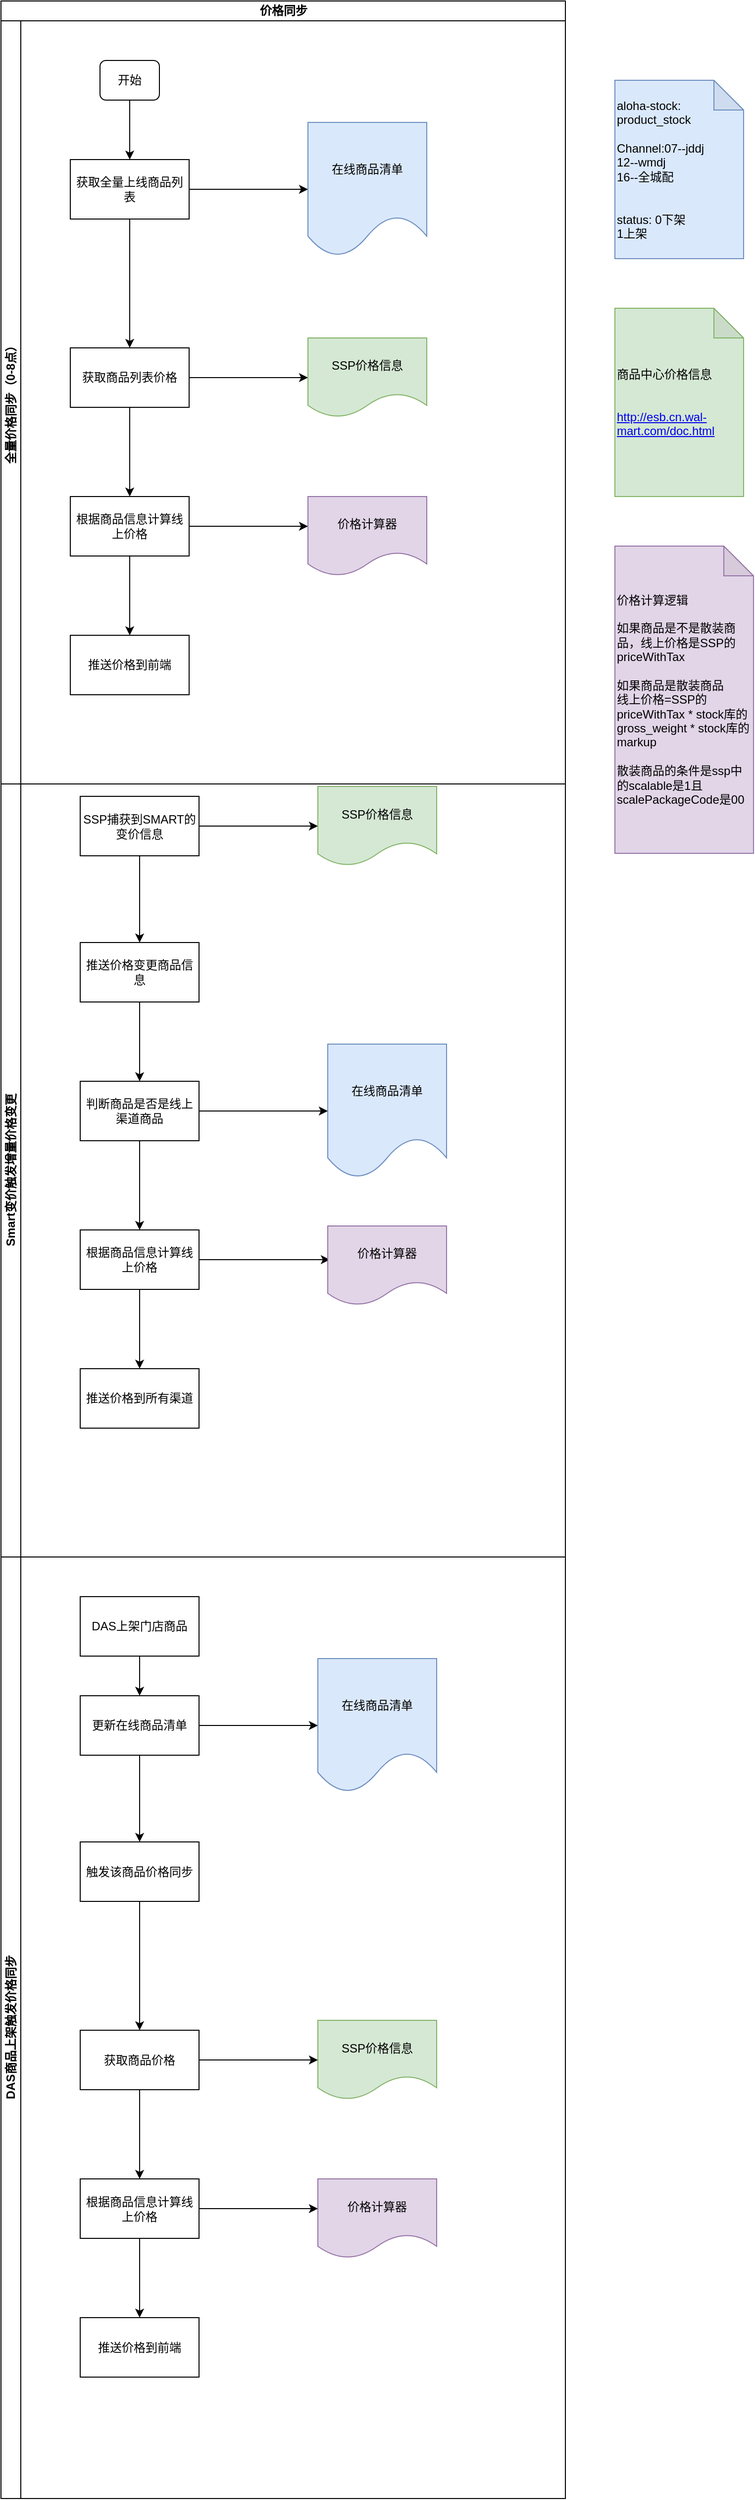 <mxfile version="12.1.8" type="github" pages="1"><diagram id="w98sDfwiebAggCBveqaD" name="Page-1"><mxGraphModel dx="1422" dy="713" grid="1" gridSize="10" guides="1" tooltips="1" connect="1" arrows="1" fold="1" page="1" pageScale="1" pageWidth="850" pageHeight="1100" math="0" shadow="0"><root><mxCell id="0"/><mxCell id="1" parent="0"/><mxCell id="GmciB0Y8Lmc_eDe5JFvB-3" value="价格同步" style="swimlane;html=1;childLayout=stackLayout;resizeParent=1;resizeParentMax=0;horizontal=1;startSize=20;horizontalStack=0;" vertex="1" parent="1"><mxGeometry x="130" y="70" width="570" height="2520" as="geometry"/></mxCell><mxCell id="GmciB0Y8Lmc_eDe5JFvB-4" value="全量价格同步（0-8点）" style="swimlane;html=1;startSize=20;horizontal=0;" vertex="1" parent="GmciB0Y8Lmc_eDe5JFvB-3"><mxGeometry y="20" width="570" height="770" as="geometry"/></mxCell><mxCell id="GmciB0Y8Lmc_eDe5JFvB-12" style="edgeStyle=orthogonalEdgeStyle;rounded=0;orthogonalLoop=1;jettySize=auto;html=1;" edge="1" parent="GmciB0Y8Lmc_eDe5JFvB-4" source="GmciB0Y8Lmc_eDe5JFvB-9" target="GmciB0Y8Lmc_eDe5JFvB-10"><mxGeometry relative="1" as="geometry"/></mxCell><mxCell id="GmciB0Y8Lmc_eDe5JFvB-9" value="开始" style="rounded=1;whiteSpace=wrap;html=1;" vertex="1" parent="GmciB0Y8Lmc_eDe5JFvB-4"><mxGeometry x="100" y="40" width="60" height="40" as="geometry"/></mxCell><mxCell id="GmciB0Y8Lmc_eDe5JFvB-13" style="edgeStyle=orthogonalEdgeStyle;rounded=0;orthogonalLoop=1;jettySize=auto;html=1;" edge="1" parent="GmciB0Y8Lmc_eDe5JFvB-4" source="GmciB0Y8Lmc_eDe5JFvB-10" target="GmciB0Y8Lmc_eDe5JFvB-11"><mxGeometry relative="1" as="geometry"/></mxCell><mxCell id="GmciB0Y8Lmc_eDe5JFvB-19" style="edgeStyle=orthogonalEdgeStyle;rounded=0;orthogonalLoop=1;jettySize=auto;html=1;entryX=0.5;entryY=0;entryDx=0;entryDy=0;" edge="1" parent="GmciB0Y8Lmc_eDe5JFvB-4" source="GmciB0Y8Lmc_eDe5JFvB-10" target="GmciB0Y8Lmc_eDe5JFvB-18"><mxGeometry relative="1" as="geometry"/></mxCell><mxCell id="GmciB0Y8Lmc_eDe5JFvB-10" value="获取全量上线商品列表" style="rounded=0;whiteSpace=wrap;html=1;" vertex="1" parent="GmciB0Y8Lmc_eDe5JFvB-4"><mxGeometry x="70" y="140" width="120" height="60" as="geometry"/></mxCell><mxCell id="GmciB0Y8Lmc_eDe5JFvB-11" value="在线商品清单" style="shape=document;whiteSpace=wrap;html=1;boundedLbl=1;fillColor=#dae8fc;strokeColor=#6c8ebf;" vertex="1" parent="GmciB0Y8Lmc_eDe5JFvB-4"><mxGeometry x="310" y="102.5" width="120" height="135" as="geometry"/></mxCell><mxCell id="GmciB0Y8Lmc_eDe5JFvB-21" value="" style="edgeStyle=orthogonalEdgeStyle;rounded=0;orthogonalLoop=1;jettySize=auto;html=1;" edge="1" parent="GmciB0Y8Lmc_eDe5JFvB-4" source="GmciB0Y8Lmc_eDe5JFvB-18" target="GmciB0Y8Lmc_eDe5JFvB-20"><mxGeometry relative="1" as="geometry"/></mxCell><mxCell id="GmciB0Y8Lmc_eDe5JFvB-25" style="edgeStyle=orthogonalEdgeStyle;rounded=0;orthogonalLoop=1;jettySize=auto;html=1;" edge="1" parent="GmciB0Y8Lmc_eDe5JFvB-4" source="GmciB0Y8Lmc_eDe5JFvB-18" target="GmciB0Y8Lmc_eDe5JFvB-23"><mxGeometry relative="1" as="geometry"/></mxCell><mxCell id="GmciB0Y8Lmc_eDe5JFvB-18" value="获取商品列表价格" style="rounded=0;whiteSpace=wrap;html=1;" vertex="1" parent="GmciB0Y8Lmc_eDe5JFvB-4"><mxGeometry x="70" y="330" width="120" height="60" as="geometry"/></mxCell><mxCell id="GmciB0Y8Lmc_eDe5JFvB-27" value="" style="edgeStyle=orthogonalEdgeStyle;rounded=0;orthogonalLoop=1;jettySize=auto;html=1;" edge="1" parent="GmciB0Y8Lmc_eDe5JFvB-4" source="GmciB0Y8Lmc_eDe5JFvB-20" target="GmciB0Y8Lmc_eDe5JFvB-26"><mxGeometry relative="1" as="geometry"/></mxCell><mxCell id="GmciB0Y8Lmc_eDe5JFvB-29" style="edgeStyle=orthogonalEdgeStyle;rounded=0;orthogonalLoop=1;jettySize=auto;html=1;entryX=0;entryY=0.375;entryDx=0;entryDy=0;entryPerimeter=0;" edge="1" parent="GmciB0Y8Lmc_eDe5JFvB-4" source="GmciB0Y8Lmc_eDe5JFvB-20" target="GmciB0Y8Lmc_eDe5JFvB-28"><mxGeometry relative="1" as="geometry"/></mxCell><mxCell id="GmciB0Y8Lmc_eDe5JFvB-20" value="根据商品信息计算线上价格" style="rounded=0;whiteSpace=wrap;html=1;" vertex="1" parent="GmciB0Y8Lmc_eDe5JFvB-4"><mxGeometry x="70" y="480" width="120" height="60" as="geometry"/></mxCell><mxCell id="GmciB0Y8Lmc_eDe5JFvB-26" value="推送价格到前端" style="rounded=0;whiteSpace=wrap;html=1;" vertex="1" parent="GmciB0Y8Lmc_eDe5JFvB-4"><mxGeometry x="70" y="620" width="120" height="60" as="geometry"/></mxCell><mxCell id="GmciB0Y8Lmc_eDe5JFvB-23" value="SSP价格信息" style="shape=document;whiteSpace=wrap;html=1;boundedLbl=1;fillColor=#d5e8d4;strokeColor=#82b366;" vertex="1" parent="GmciB0Y8Lmc_eDe5JFvB-4"><mxGeometry x="310" y="320" width="120" height="80" as="geometry"/></mxCell><mxCell id="GmciB0Y8Lmc_eDe5JFvB-28" value="价格计算器" style="shape=document;whiteSpace=wrap;html=1;boundedLbl=1;fillColor=#e1d5e7;strokeColor=#9673a6;" vertex="1" parent="GmciB0Y8Lmc_eDe5JFvB-4"><mxGeometry x="310" y="480" width="120" height="80" as="geometry"/></mxCell><mxCell id="GmciB0Y8Lmc_eDe5JFvB-5" value="Smart变价触发增量价格变更" style="swimlane;html=1;startSize=20;horizontal=0;" vertex="1" parent="GmciB0Y8Lmc_eDe5JFvB-3"><mxGeometry y="790" width="570" height="780" as="geometry"/></mxCell><mxCell id="GmciB0Y8Lmc_eDe5JFvB-40" style="edgeStyle=orthogonalEdgeStyle;rounded=0;orthogonalLoop=1;jettySize=auto;html=1;entryX=0.5;entryY=0;entryDx=0;entryDy=0;" edge="1" parent="GmciB0Y8Lmc_eDe5JFvB-5" source="GmciB0Y8Lmc_eDe5JFvB-32" target="GmciB0Y8Lmc_eDe5JFvB-34"><mxGeometry relative="1" as="geometry"/></mxCell><mxCell id="GmciB0Y8Lmc_eDe5JFvB-32" value="推送价格变更商品信息" style="rounded=0;whiteSpace=wrap;html=1;" vertex="1" parent="GmciB0Y8Lmc_eDe5JFvB-5"><mxGeometry x="80" y="160" width="120" height="60" as="geometry"/></mxCell><mxCell id="GmciB0Y8Lmc_eDe5JFvB-33" value="在线商品清单" style="shape=document;whiteSpace=wrap;html=1;boundedLbl=1;fillColor=#dae8fc;strokeColor=#6c8ebf;" vertex="1" parent="GmciB0Y8Lmc_eDe5JFvB-5"><mxGeometry x="330" y="262.5" width="120" height="135" as="geometry"/></mxCell><mxCell id="GmciB0Y8Lmc_eDe5JFvB-41" style="edgeStyle=orthogonalEdgeStyle;rounded=0;orthogonalLoop=1;jettySize=auto;html=1;" edge="1" parent="GmciB0Y8Lmc_eDe5JFvB-5" source="GmciB0Y8Lmc_eDe5JFvB-34" target="GmciB0Y8Lmc_eDe5JFvB-35"><mxGeometry relative="1" as="geometry"/></mxCell><mxCell id="GmciB0Y8Lmc_eDe5JFvB-50" style="edgeStyle=orthogonalEdgeStyle;rounded=0;orthogonalLoop=1;jettySize=auto;html=1;" edge="1" parent="GmciB0Y8Lmc_eDe5JFvB-5" source="GmciB0Y8Lmc_eDe5JFvB-34" target="GmciB0Y8Lmc_eDe5JFvB-33"><mxGeometry relative="1" as="geometry"/></mxCell><mxCell id="GmciB0Y8Lmc_eDe5JFvB-34" value="判断商品是否是线上渠道商品" style="rounded=0;whiteSpace=wrap;html=1;" vertex="1" parent="GmciB0Y8Lmc_eDe5JFvB-5"><mxGeometry x="80" y="300" width="120" height="60" as="geometry"/></mxCell><mxCell id="GmciB0Y8Lmc_eDe5JFvB-42" style="edgeStyle=orthogonalEdgeStyle;rounded=0;orthogonalLoop=1;jettySize=auto;html=1;" edge="1" parent="GmciB0Y8Lmc_eDe5JFvB-5" source="GmciB0Y8Lmc_eDe5JFvB-35" target="GmciB0Y8Lmc_eDe5JFvB-36"><mxGeometry relative="1" as="geometry"/></mxCell><mxCell id="GmciB0Y8Lmc_eDe5JFvB-45" style="edgeStyle=orthogonalEdgeStyle;rounded=0;orthogonalLoop=1;jettySize=auto;html=1;entryX=0.017;entryY=0.425;entryDx=0;entryDy=0;entryPerimeter=0;" edge="1" parent="GmciB0Y8Lmc_eDe5JFvB-5" source="GmciB0Y8Lmc_eDe5JFvB-35" target="GmciB0Y8Lmc_eDe5JFvB-38"><mxGeometry relative="1" as="geometry"/></mxCell><mxCell id="GmciB0Y8Lmc_eDe5JFvB-35" value="根据商品信息计算线上价格" style="rounded=0;whiteSpace=wrap;html=1;" vertex="1" parent="GmciB0Y8Lmc_eDe5JFvB-5"><mxGeometry x="80" y="450" width="120" height="60" as="geometry"/></mxCell><mxCell id="GmciB0Y8Lmc_eDe5JFvB-36" value="推送价格到所有渠道" style="rounded=0;whiteSpace=wrap;html=1;" vertex="1" parent="GmciB0Y8Lmc_eDe5JFvB-5"><mxGeometry x="80" y="590" width="120" height="60" as="geometry"/></mxCell><mxCell id="GmciB0Y8Lmc_eDe5JFvB-38" value="价格计算器" style="shape=document;whiteSpace=wrap;html=1;boundedLbl=1;fillColor=#e1d5e7;strokeColor=#9673a6;" vertex="1" parent="GmciB0Y8Lmc_eDe5JFvB-5"><mxGeometry x="330" y="446" width="120" height="80" as="geometry"/></mxCell><mxCell id="GmciB0Y8Lmc_eDe5JFvB-47" style="edgeStyle=orthogonalEdgeStyle;rounded=0;orthogonalLoop=1;jettySize=auto;html=1;entryX=0.5;entryY=0;entryDx=0;entryDy=0;" edge="1" parent="GmciB0Y8Lmc_eDe5JFvB-5" source="GmciB0Y8Lmc_eDe5JFvB-46" target="GmciB0Y8Lmc_eDe5JFvB-32"><mxGeometry relative="1" as="geometry"/></mxCell><mxCell id="GmciB0Y8Lmc_eDe5JFvB-49" style="edgeStyle=orthogonalEdgeStyle;rounded=0;orthogonalLoop=1;jettySize=auto;html=1;" edge="1" parent="GmciB0Y8Lmc_eDe5JFvB-5" source="GmciB0Y8Lmc_eDe5JFvB-46" target="GmciB0Y8Lmc_eDe5JFvB-48"><mxGeometry relative="1" as="geometry"/></mxCell><mxCell id="GmciB0Y8Lmc_eDe5JFvB-46" value="SSP捕获到SMART的变价信息" style="rounded=0;whiteSpace=wrap;html=1;" vertex="1" parent="GmciB0Y8Lmc_eDe5JFvB-5"><mxGeometry x="80" y="12.5" width="120" height="60" as="geometry"/></mxCell><mxCell id="GmciB0Y8Lmc_eDe5JFvB-48" value="SSP价格信息" style="shape=document;whiteSpace=wrap;html=1;boundedLbl=1;fillColor=#d5e8d4;strokeColor=#82b366;" vertex="1" parent="GmciB0Y8Lmc_eDe5JFvB-5"><mxGeometry x="320" y="2.5" width="120" height="80" as="geometry"/></mxCell><mxCell id="GmciB0Y8Lmc_eDe5JFvB-6" value="DAS商品上架触发价格同步" style="swimlane;html=1;startSize=20;horizontal=0;" vertex="1" parent="GmciB0Y8Lmc_eDe5JFvB-3"><mxGeometry y="1570" width="570" height="950" as="geometry"/></mxCell><mxCell id="GmciB0Y8Lmc_eDe5JFvB-55" value="触发该商品价格同步" style="rounded=0;whiteSpace=wrap;html=1;" vertex="1" parent="GmciB0Y8Lmc_eDe5JFvB-6"><mxGeometry x="80" y="287.5" width="120" height="60" as="geometry"/></mxCell><mxCell id="GmciB0Y8Lmc_eDe5JFvB-59" value="获取商品价格" style="rounded=0;whiteSpace=wrap;html=1;" vertex="1" parent="GmciB0Y8Lmc_eDe5JFvB-6"><mxGeometry x="80" y="477.5" width="120" height="60" as="geometry"/></mxCell><mxCell id="GmciB0Y8Lmc_eDe5JFvB-54" style="edgeStyle=orthogonalEdgeStyle;rounded=0;orthogonalLoop=1;jettySize=auto;html=1;entryX=0.5;entryY=0;entryDx=0;entryDy=0;" edge="1" parent="GmciB0Y8Lmc_eDe5JFvB-6" source="GmciB0Y8Lmc_eDe5JFvB-55" target="GmciB0Y8Lmc_eDe5JFvB-59"><mxGeometry relative="1" as="geometry"/></mxCell><mxCell id="GmciB0Y8Lmc_eDe5JFvB-62" value="根据商品信息计算线上价格" style="rounded=0;whiteSpace=wrap;html=1;" vertex="1" parent="GmciB0Y8Lmc_eDe5JFvB-6"><mxGeometry x="80" y="627.5" width="120" height="60" as="geometry"/></mxCell><mxCell id="GmciB0Y8Lmc_eDe5JFvB-57" value="" style="edgeStyle=orthogonalEdgeStyle;rounded=0;orthogonalLoop=1;jettySize=auto;html=1;" edge="1" parent="GmciB0Y8Lmc_eDe5JFvB-6" source="GmciB0Y8Lmc_eDe5JFvB-59" target="GmciB0Y8Lmc_eDe5JFvB-62"><mxGeometry relative="1" as="geometry"/></mxCell><mxCell id="GmciB0Y8Lmc_eDe5JFvB-63" value="推送价格到前端" style="rounded=0;whiteSpace=wrap;html=1;" vertex="1" parent="GmciB0Y8Lmc_eDe5JFvB-6"><mxGeometry x="80" y="767.5" width="120" height="60" as="geometry"/></mxCell><mxCell id="GmciB0Y8Lmc_eDe5JFvB-60" value="" style="edgeStyle=orthogonalEdgeStyle;rounded=0;orthogonalLoop=1;jettySize=auto;html=1;" edge="1" parent="GmciB0Y8Lmc_eDe5JFvB-6" source="GmciB0Y8Lmc_eDe5JFvB-62" target="GmciB0Y8Lmc_eDe5JFvB-63"><mxGeometry relative="1" as="geometry"/></mxCell><mxCell id="GmciB0Y8Lmc_eDe5JFvB-64" value="SSP价格信息" style="shape=document;whiteSpace=wrap;html=1;boundedLbl=1;fillColor=#d5e8d4;strokeColor=#82b366;" vertex="1" parent="GmciB0Y8Lmc_eDe5JFvB-6"><mxGeometry x="320" y="467.5" width="120" height="80" as="geometry"/></mxCell><mxCell id="GmciB0Y8Lmc_eDe5JFvB-58" style="edgeStyle=orthogonalEdgeStyle;rounded=0;orthogonalLoop=1;jettySize=auto;html=1;" edge="1" parent="GmciB0Y8Lmc_eDe5JFvB-6" source="GmciB0Y8Lmc_eDe5JFvB-59" target="GmciB0Y8Lmc_eDe5JFvB-64"><mxGeometry relative="1" as="geometry"/></mxCell><mxCell id="GmciB0Y8Lmc_eDe5JFvB-65" value="价格计算器" style="shape=document;whiteSpace=wrap;html=1;boundedLbl=1;fillColor=#e1d5e7;strokeColor=#9673a6;" vertex="1" parent="GmciB0Y8Lmc_eDe5JFvB-6"><mxGeometry x="320" y="627.5" width="120" height="80" as="geometry"/></mxCell><mxCell id="GmciB0Y8Lmc_eDe5JFvB-61" style="edgeStyle=orthogonalEdgeStyle;rounded=0;orthogonalLoop=1;jettySize=auto;html=1;entryX=0;entryY=0.375;entryDx=0;entryDy=0;entryPerimeter=0;" edge="1" parent="GmciB0Y8Lmc_eDe5JFvB-6" source="GmciB0Y8Lmc_eDe5JFvB-62" target="GmciB0Y8Lmc_eDe5JFvB-65"><mxGeometry relative="1" as="geometry"/></mxCell><mxCell id="GmciB0Y8Lmc_eDe5JFvB-68" style="edgeStyle=orthogonalEdgeStyle;rounded=0;orthogonalLoop=1;jettySize=auto;html=1;" edge="1" parent="GmciB0Y8Lmc_eDe5JFvB-6" source="GmciB0Y8Lmc_eDe5JFvB-66" target="GmciB0Y8Lmc_eDe5JFvB-67"><mxGeometry relative="1" as="geometry"/></mxCell><mxCell id="GmciB0Y8Lmc_eDe5JFvB-66" value="DAS上架门店商品" style="rounded=0;whiteSpace=wrap;html=1;" vertex="1" parent="GmciB0Y8Lmc_eDe5JFvB-6"><mxGeometry x="80" y="40" width="120" height="60" as="geometry"/></mxCell><mxCell id="GmciB0Y8Lmc_eDe5JFvB-70" style="edgeStyle=orthogonalEdgeStyle;rounded=0;orthogonalLoop=1;jettySize=auto;html=1;" edge="1" parent="GmciB0Y8Lmc_eDe5JFvB-6" source="GmciB0Y8Lmc_eDe5JFvB-67" target="GmciB0Y8Lmc_eDe5JFvB-69"><mxGeometry relative="1" as="geometry"/></mxCell><mxCell id="GmciB0Y8Lmc_eDe5JFvB-71" style="edgeStyle=orthogonalEdgeStyle;rounded=0;orthogonalLoop=1;jettySize=auto;html=1;entryX=0.5;entryY=0;entryDx=0;entryDy=0;" edge="1" parent="GmciB0Y8Lmc_eDe5JFvB-6" source="GmciB0Y8Lmc_eDe5JFvB-67" target="GmciB0Y8Lmc_eDe5JFvB-55"><mxGeometry relative="1" as="geometry"/></mxCell><mxCell id="GmciB0Y8Lmc_eDe5JFvB-67" value="更新在线商品清单" style="rounded=0;whiteSpace=wrap;html=1;" vertex="1" parent="GmciB0Y8Lmc_eDe5JFvB-6"><mxGeometry x="80" y="140" width="120" height="60" as="geometry"/></mxCell><mxCell id="GmciB0Y8Lmc_eDe5JFvB-69" value="在线商品清单" style="shape=document;whiteSpace=wrap;html=1;boundedLbl=1;fillColor=#dae8fc;strokeColor=#6c8ebf;" vertex="1" parent="GmciB0Y8Lmc_eDe5JFvB-6"><mxGeometry x="320" y="102.5" width="120" height="135" as="geometry"/></mxCell><mxCell id="GmciB0Y8Lmc_eDe5JFvB-17" value="&lt;span style=&quot;white-space: normal&quot;&gt;aloha-stock: product_stock&lt;/span&gt;&lt;br style=&quot;white-space: normal&quot;&gt;&lt;br style=&quot;white-space: normal&quot;&gt;&lt;span style=&quot;white-space: normal&quot;&gt;Channel:07--jddj&lt;/span&gt;&lt;br style=&quot;white-space: normal&quot;&gt;&lt;span style=&quot;white-space: normal&quot;&gt;12--wmdj&lt;/span&gt;&lt;br style=&quot;white-space: normal&quot;&gt;&lt;span style=&quot;white-space: normal&quot;&gt;16--全城配&lt;/span&gt;&lt;br style=&quot;white-space: normal&quot;&gt;&lt;br style=&quot;white-space: normal&quot;&gt;&lt;br style=&quot;white-space: normal&quot;&gt;&lt;span style=&quot;white-space: normal&quot;&gt;status: 0下架&lt;/span&gt;&lt;br style=&quot;white-space: normal&quot;&gt;&lt;span style=&quot;white-space: normal&quot;&gt;1上架&lt;/span&gt;" style="shape=note;whiteSpace=wrap;html=1;backgroundOutline=1;darkOpacity=0.05;fillColor=#dae8fc;strokeColor=#6c8ebf;align=left;" vertex="1" parent="1"><mxGeometry x="750" y="150" width="130" height="180" as="geometry"/></mxCell><mxCell id="GmciB0Y8Lmc_eDe5JFvB-24" value="商品中心价格信息&lt;br&gt;&lt;br&gt;&lt;br&gt;&lt;a href=&quot;http://esb.cn.wal-mart.com/doc.html&quot;&gt;http://esb.cn.wal-mart.com/doc.html&lt;/a&gt;" style="shape=note;whiteSpace=wrap;html=1;backgroundOutline=1;darkOpacity=0.05;fillColor=#d5e8d4;strokeColor=#82b366;align=left;" vertex="1" parent="1"><mxGeometry x="750" y="380" width="130" height="190" as="geometry"/></mxCell><mxCell id="GmciB0Y8Lmc_eDe5JFvB-30" value="价格计算逻辑&lt;br&gt;&lt;br&gt;如果商品是不是散装商品，线上价格是SSP的priceWithTax&lt;br&gt;&lt;br&gt;如果商品是散装商品&lt;br&gt;线上价格=SSP的priceWithTax * stock库的gross_weight * stock库的markup&lt;br&gt;&lt;br&gt;散装商品的条件是ssp中的scalable是1且scalePackageCode是00" style="shape=note;whiteSpace=wrap;html=1;backgroundOutline=1;darkOpacity=0.05;fillColor=#e1d5e7;strokeColor=#9673a6;align=left;" vertex="1" parent="1"><mxGeometry x="750" y="620" width="140" height="310" as="geometry"/></mxCell></root></mxGraphModel></diagram></mxfile>